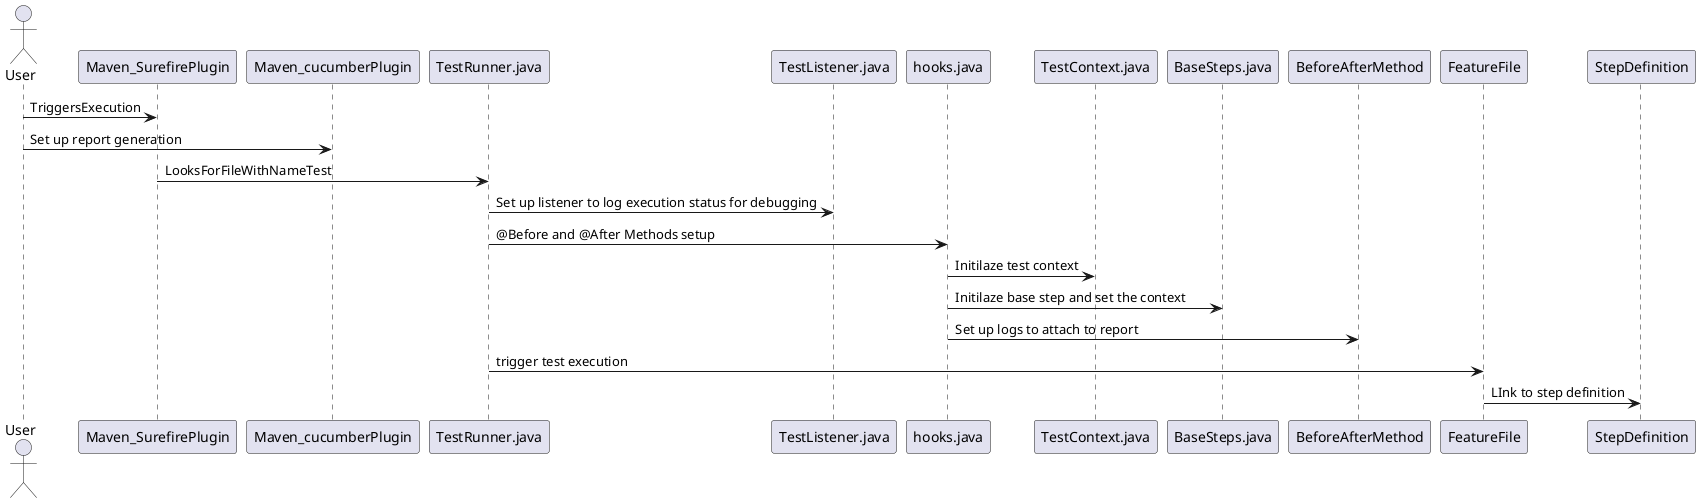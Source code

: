 @startuml
actor User
User -> Maven_SurefirePlugin: TriggersExecution
User -> Maven_cucumberPlugin: Set up report generation
Maven_SurefirePlugin -> TestRunner.java: LooksForFileWithNameTest
TestRunner.java -> TestListener.java: Set up listener to log execution status for debugging
TestRunner.java -> hooks.java: @Before and @After Methods setup
hooks.java ->TestContext.java: Initilaze test context
hooks.java ->BaseSteps.java: Initilaze base step and set the context
hooks.java ->BeforeAfterMethod: Set up logs to attach to report
TestRunner.java -> FeatureFile: trigger test execution
FeatureFile -> StepDefinition: LInk to step definition
@enduml

